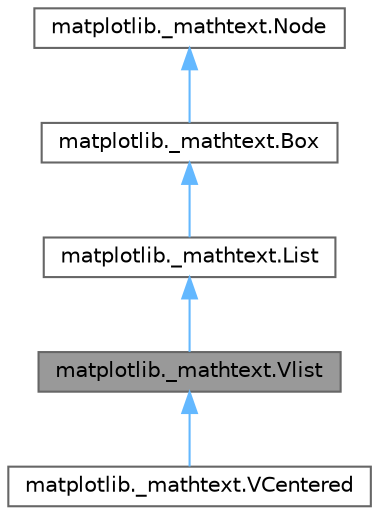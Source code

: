 digraph "matplotlib._mathtext.Vlist"
{
 // LATEX_PDF_SIZE
  bgcolor="transparent";
  edge [fontname=Helvetica,fontsize=10,labelfontname=Helvetica,labelfontsize=10];
  node [fontname=Helvetica,fontsize=10,shape=box,height=0.2,width=0.4];
  Node1 [id="Node000001",label="matplotlib._mathtext.Vlist",height=0.2,width=0.4,color="gray40", fillcolor="grey60", style="filled", fontcolor="black",tooltip=" "];
  Node2 -> Node1 [id="edge1_Node000001_Node000002",dir="back",color="steelblue1",style="solid",tooltip=" "];
  Node2 [id="Node000002",label="matplotlib._mathtext.List",height=0.2,width=0.4,color="gray40", fillcolor="white", style="filled",URL="$d1/d20/classmatplotlib_1_1__mathtext_1_1List.html",tooltip=" "];
  Node3 -> Node2 [id="edge2_Node000002_Node000003",dir="back",color="steelblue1",style="solid",tooltip=" "];
  Node3 [id="Node000003",label="matplotlib._mathtext.Box",height=0.2,width=0.4,color="gray40", fillcolor="white", style="filled",URL="$dc/dbd/classmatplotlib_1_1__mathtext_1_1Box.html",tooltip=" "];
  Node4 -> Node3 [id="edge3_Node000003_Node000004",dir="back",color="steelblue1",style="solid",tooltip=" "];
  Node4 [id="Node000004",label="matplotlib._mathtext.Node",height=0.2,width=0.4,color="gray40", fillcolor="white", style="filled",URL="$db/dfa/classmatplotlib_1_1__mathtext_1_1Node.html",tooltip=" "];
  Node1 -> Node5 [id="edge4_Node000001_Node000005",dir="back",color="steelblue1",style="solid",tooltip=" "];
  Node5 [id="Node000005",label="matplotlib._mathtext.VCentered",height=0.2,width=0.4,color="gray40", fillcolor="white", style="filled",URL="$dc/d4e/classmatplotlib_1_1__mathtext_1_1VCentered.html",tooltip=" "];
}
